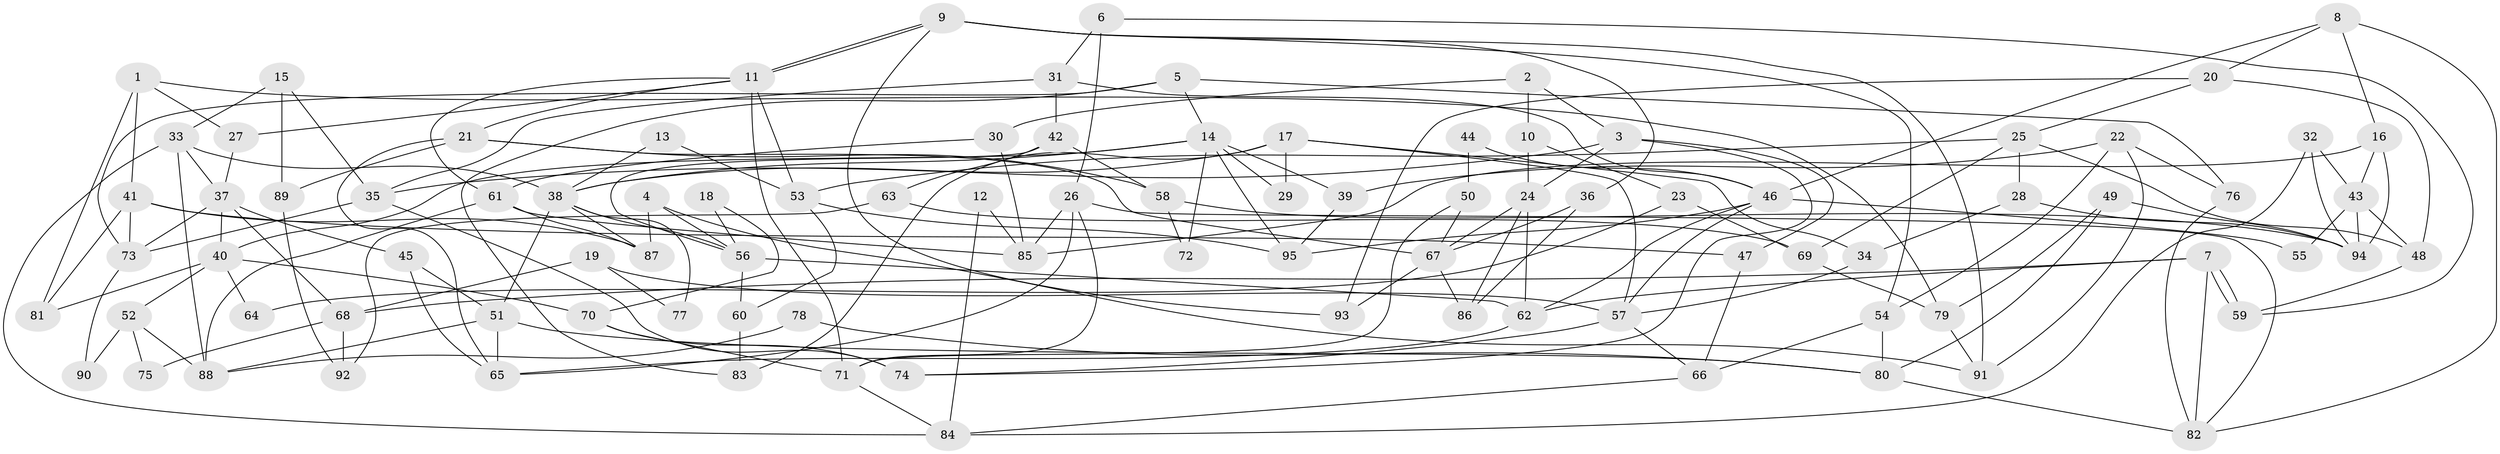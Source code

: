 // Generated by graph-tools (version 1.1) at 2025/26/03/09/25 03:26:18]
// undirected, 95 vertices, 190 edges
graph export_dot {
graph [start="1"]
  node [color=gray90,style=filled];
  1;
  2;
  3;
  4;
  5;
  6;
  7;
  8;
  9;
  10;
  11;
  12;
  13;
  14;
  15;
  16;
  17;
  18;
  19;
  20;
  21;
  22;
  23;
  24;
  25;
  26;
  27;
  28;
  29;
  30;
  31;
  32;
  33;
  34;
  35;
  36;
  37;
  38;
  39;
  40;
  41;
  42;
  43;
  44;
  45;
  46;
  47;
  48;
  49;
  50;
  51;
  52;
  53;
  54;
  55;
  56;
  57;
  58;
  59;
  60;
  61;
  62;
  63;
  64;
  65;
  66;
  67;
  68;
  69;
  70;
  71;
  72;
  73;
  74;
  75;
  76;
  77;
  78;
  79;
  80;
  81;
  82;
  83;
  84;
  85;
  86;
  87;
  88;
  89;
  90;
  91;
  92;
  93;
  94;
  95;
  1 -- 81;
  1 -- 79;
  1 -- 27;
  1 -- 41;
  2 -- 30;
  2 -- 3;
  2 -- 10;
  3 -- 74;
  3 -- 24;
  3 -- 35;
  3 -- 47;
  4 -- 91;
  4 -- 87;
  4 -- 56;
  5 -- 14;
  5 -- 73;
  5 -- 76;
  5 -- 83;
  6 -- 26;
  6 -- 31;
  6 -- 59;
  7 -- 59;
  7 -- 59;
  7 -- 62;
  7 -- 68;
  7 -- 82;
  8 -- 20;
  8 -- 82;
  8 -- 16;
  8 -- 46;
  9 -- 11;
  9 -- 11;
  9 -- 91;
  9 -- 36;
  9 -- 54;
  9 -- 93;
  10 -- 24;
  10 -- 23;
  11 -- 21;
  11 -- 27;
  11 -- 53;
  11 -- 61;
  11 -- 71;
  12 -- 84;
  12 -- 85;
  13 -- 38;
  13 -- 53;
  14 -- 95;
  14 -- 38;
  14 -- 29;
  14 -- 39;
  14 -- 40;
  14 -- 72;
  15 -- 35;
  15 -- 33;
  15 -- 89;
  16 -- 85;
  16 -- 43;
  16 -- 94;
  17 -- 34;
  17 -- 57;
  17 -- 29;
  17 -- 38;
  17 -- 83;
  18 -- 70;
  18 -- 56;
  19 -- 68;
  19 -- 57;
  19 -- 77;
  20 -- 48;
  20 -- 25;
  20 -- 93;
  21 -- 65;
  21 -- 58;
  21 -- 67;
  21 -- 89;
  22 -- 54;
  22 -- 39;
  22 -- 76;
  22 -- 91;
  23 -- 69;
  23 -- 64;
  24 -- 67;
  24 -- 86;
  24 -- 62;
  25 -- 48;
  25 -- 53;
  25 -- 28;
  25 -- 69;
  26 -- 65;
  26 -- 82;
  26 -- 71;
  26 -- 85;
  27 -- 37;
  28 -- 94;
  28 -- 34;
  30 -- 85;
  30 -- 61;
  31 -- 46;
  31 -- 35;
  31 -- 42;
  32 -- 84;
  32 -- 94;
  32 -- 43;
  33 -- 88;
  33 -- 37;
  33 -- 38;
  33 -- 84;
  34 -- 57;
  35 -- 74;
  35 -- 73;
  36 -- 67;
  36 -- 86;
  37 -- 73;
  37 -- 40;
  37 -- 45;
  37 -- 68;
  38 -- 51;
  38 -- 56;
  38 -- 77;
  38 -- 87;
  39 -- 95;
  40 -- 52;
  40 -- 64;
  40 -- 70;
  40 -- 81;
  41 -- 47;
  41 -- 73;
  41 -- 81;
  41 -- 87;
  42 -- 56;
  42 -- 58;
  42 -- 63;
  43 -- 48;
  43 -- 55;
  43 -- 94;
  44 -- 50;
  44 -- 46;
  45 -- 51;
  45 -- 65;
  46 -- 62;
  46 -- 55;
  46 -- 57;
  46 -- 95;
  47 -- 66;
  48 -- 59;
  49 -- 80;
  49 -- 94;
  49 -- 79;
  50 -- 67;
  50 -- 71;
  51 -- 65;
  51 -- 80;
  51 -- 88;
  52 -- 88;
  52 -- 75;
  52 -- 90;
  53 -- 60;
  53 -- 95;
  54 -- 80;
  54 -- 66;
  56 -- 60;
  56 -- 62;
  57 -- 66;
  57 -- 74;
  58 -- 94;
  58 -- 72;
  60 -- 83;
  61 -- 87;
  61 -- 85;
  61 -- 88;
  62 -- 65;
  63 -- 92;
  63 -- 69;
  66 -- 84;
  67 -- 93;
  67 -- 86;
  68 -- 75;
  68 -- 92;
  69 -- 79;
  70 -- 71;
  70 -- 74;
  71 -- 84;
  73 -- 90;
  76 -- 82;
  78 -- 80;
  78 -- 88;
  79 -- 91;
  80 -- 82;
  89 -- 92;
}
